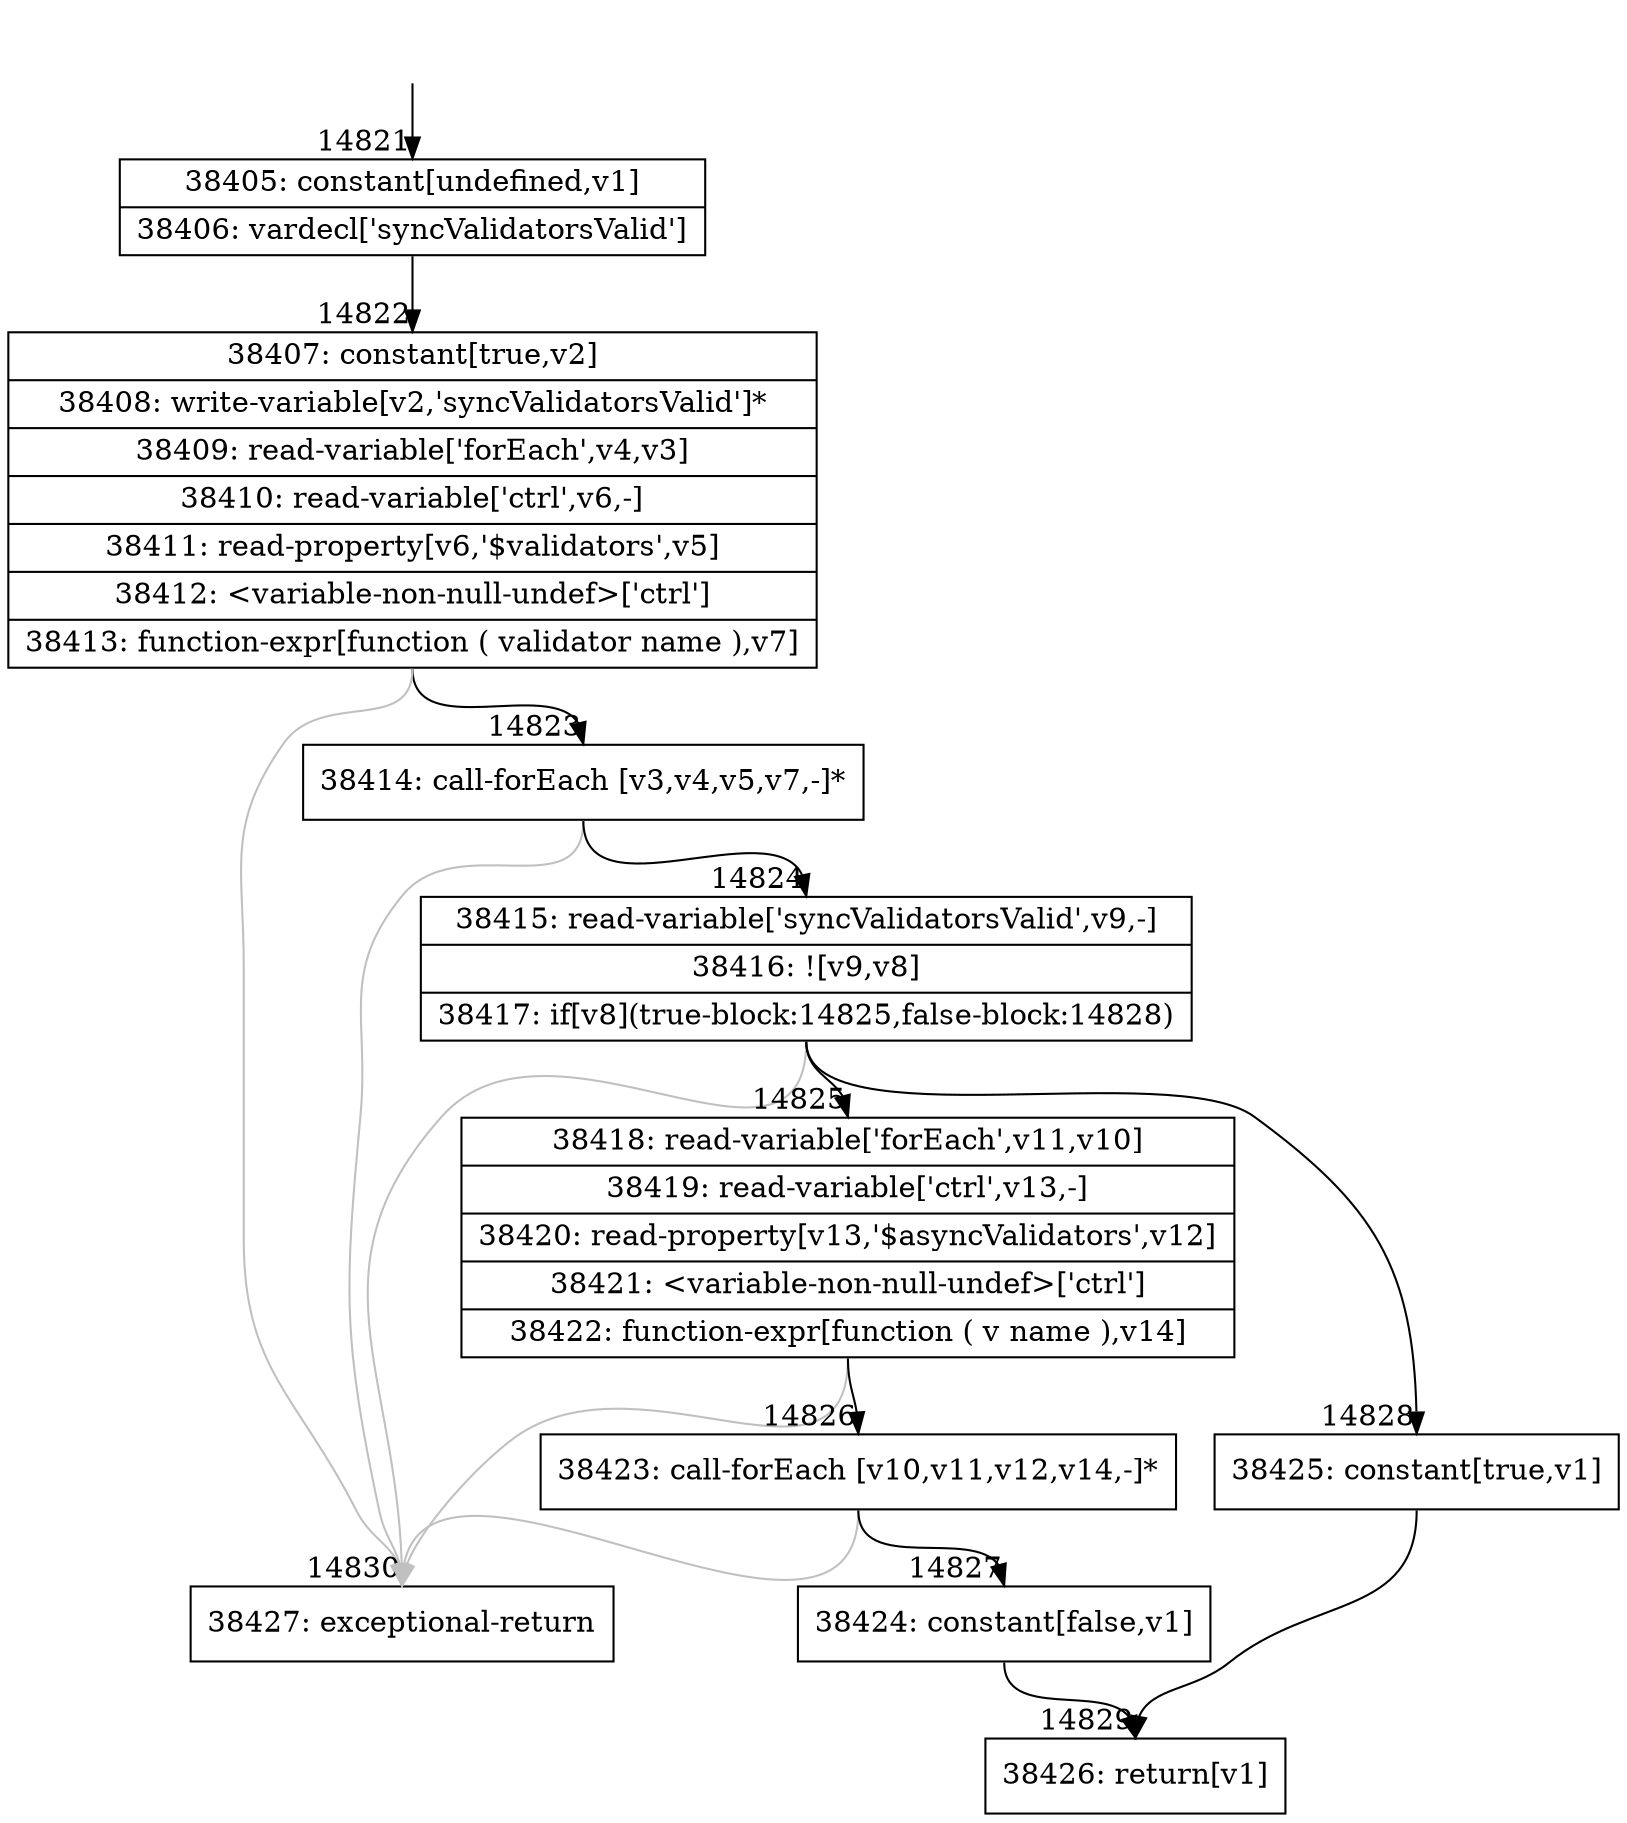 digraph {
rankdir="TD"
BB_entry1189[shape=none,label=""];
BB_entry1189 -> BB14821 [tailport=s, headport=n, headlabel="    14821"]
BB14821 [shape=record label="{38405: constant[undefined,v1]|38406: vardecl['syncValidatorsValid']}" ] 
BB14821 -> BB14822 [tailport=s, headport=n, headlabel="      14822"]
BB14822 [shape=record label="{38407: constant[true,v2]|38408: write-variable[v2,'syncValidatorsValid']*|38409: read-variable['forEach',v4,v3]|38410: read-variable['ctrl',v6,-]|38411: read-property[v6,'$validators',v5]|38412: \<variable-non-null-undef\>['ctrl']|38413: function-expr[function ( validator name ),v7]}" ] 
BB14822 -> BB14823 [tailport=s, headport=n, headlabel="      14823"]
BB14822 -> BB14830 [tailport=s, headport=n, color=gray, headlabel="      14830"]
BB14823 [shape=record label="{38414: call-forEach [v3,v4,v5,v7,-]*}" ] 
BB14823 -> BB14824 [tailport=s, headport=n, headlabel="      14824"]
BB14823 -> BB14830 [tailport=s, headport=n, color=gray]
BB14824 [shape=record label="{38415: read-variable['syncValidatorsValid',v9,-]|38416: ![v9,v8]|38417: if[v8](true-block:14825,false-block:14828)}" ] 
BB14824 -> BB14825 [tailport=s, headport=n, headlabel="      14825"]
BB14824 -> BB14828 [tailport=s, headport=n, headlabel="      14828"]
BB14824 -> BB14830 [tailport=s, headport=n, color=gray]
BB14825 [shape=record label="{38418: read-variable['forEach',v11,v10]|38419: read-variable['ctrl',v13,-]|38420: read-property[v13,'$asyncValidators',v12]|38421: \<variable-non-null-undef\>['ctrl']|38422: function-expr[function ( v name ),v14]}" ] 
BB14825 -> BB14826 [tailport=s, headport=n, headlabel="      14826"]
BB14825 -> BB14830 [tailport=s, headport=n, color=gray]
BB14826 [shape=record label="{38423: call-forEach [v10,v11,v12,v14,-]*}" ] 
BB14826 -> BB14827 [tailport=s, headport=n, headlabel="      14827"]
BB14826 -> BB14830 [tailport=s, headport=n, color=gray]
BB14827 [shape=record label="{38424: constant[false,v1]}" ] 
BB14827 -> BB14829 [tailport=s, headport=n, headlabel="      14829"]
BB14828 [shape=record label="{38425: constant[true,v1]}" ] 
BB14828 -> BB14829 [tailport=s, headport=n]
BB14829 [shape=record label="{38426: return[v1]}" ] 
BB14830 [shape=record label="{38427: exceptional-return}" ] 
//#$~ 24927
}
